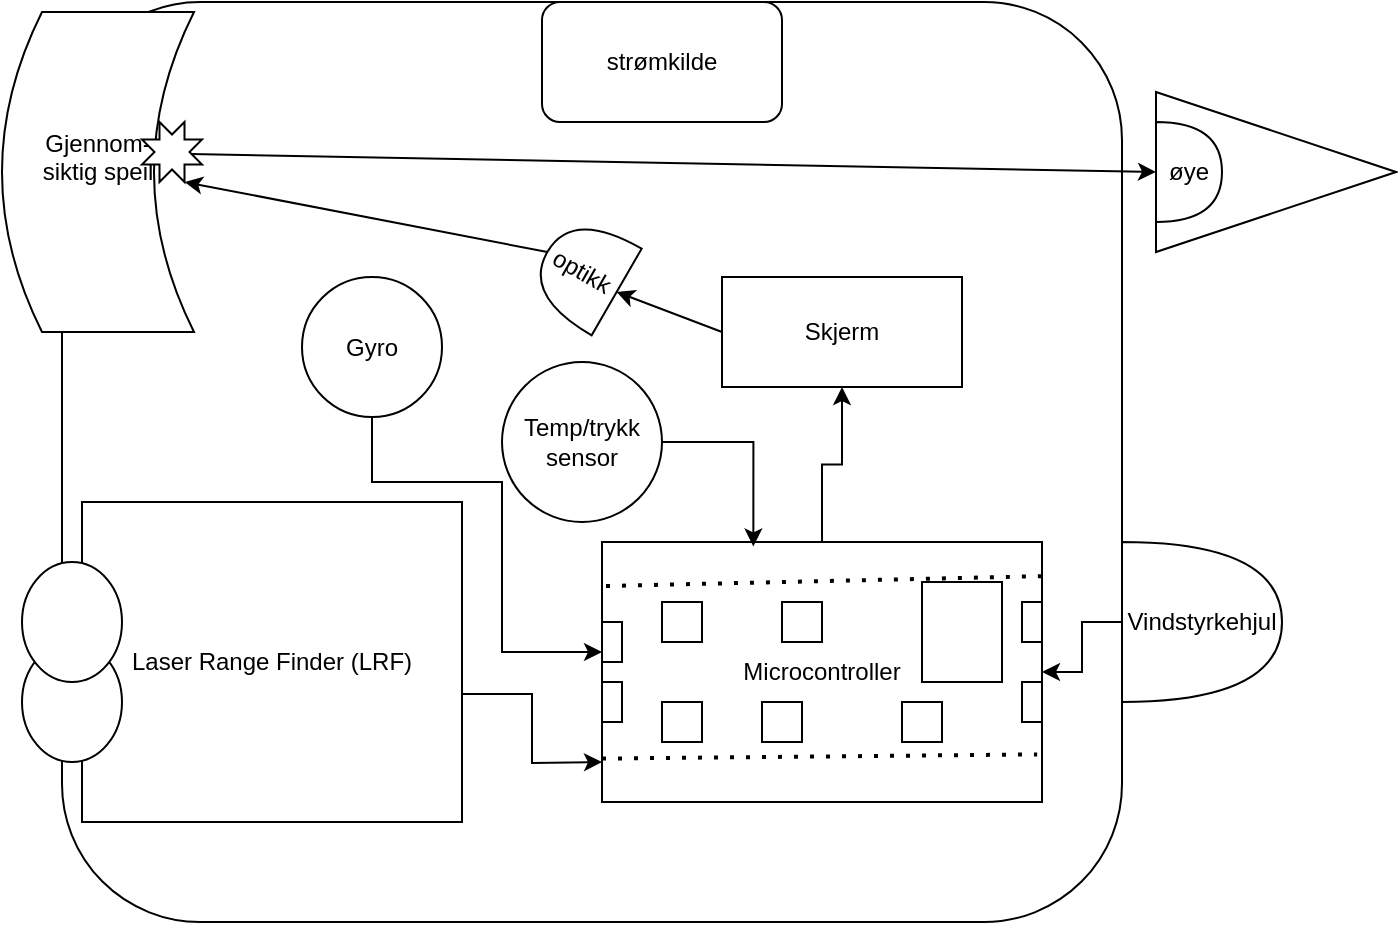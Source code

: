 <mxfile version="22.1.21" type="github">
  <diagram name="Page-1" id="5pY-RSxAmSt5iOWaq7EZ">
    <mxGraphModel dx="954" dy="496" grid="1" gridSize="10" guides="1" tooltips="1" connect="1" arrows="1" fold="1" page="1" pageScale="1" pageWidth="827" pageHeight="1169" math="0" shadow="0">
      <root>
        <mxCell id="0" />
        <mxCell id="1" parent="0" />
        <mxCell id="MyCnfWOqVa5GIsgSaZat-1" value="" style="rounded=1;whiteSpace=wrap;html=1;" parent="1" vertex="1">
          <mxGeometry x="160" y="40" width="530" height="460" as="geometry" />
        </mxCell>
        <mxCell id="MyCnfWOqVa5GIsgSaZat-4" value="Laser Range Finder (LRF)" style="rounded=0;whiteSpace=wrap;html=1;" parent="1" vertex="1">
          <mxGeometry x="170" y="290" width="190" height="160" as="geometry" />
        </mxCell>
        <mxCell id="MyCnfWOqVa5GIsgSaZat-3" value="" style="ellipse;whiteSpace=wrap;html=1;direction=south;" parent="1" vertex="1">
          <mxGeometry x="140" y="360" width="50" height="60" as="geometry" />
        </mxCell>
        <mxCell id="MyCnfWOqVa5GIsgSaZat-2" value="" style="ellipse;whiteSpace=wrap;html=1;direction=south;" parent="1" vertex="1">
          <mxGeometry x="140" y="320" width="50" height="60" as="geometry" />
        </mxCell>
        <mxCell id="MyCnfWOqVa5GIsgSaZat-41" style="edgeStyle=orthogonalEdgeStyle;rounded=0;orthogonalLoop=1;jettySize=auto;html=1;exitX=1;exitY=0.6;exitDx=0;exitDy=0;exitPerimeter=0;" parent="1" source="MyCnfWOqVa5GIsgSaZat-4" edge="1">
          <mxGeometry relative="1" as="geometry">
            <mxPoint x="430" y="420" as="targetPoint" />
          </mxGeometry>
        </mxCell>
        <mxCell id="MyCnfWOqVa5GIsgSaZat-48" style="edgeStyle=orthogonalEdgeStyle;rounded=0;orthogonalLoop=1;jettySize=auto;html=1;entryX=0.5;entryY=1;entryDx=0;entryDy=0;" parent="1" source="MyCnfWOqVa5GIsgSaZat-5" target="MyCnfWOqVa5GIsgSaZat-23" edge="1">
          <mxGeometry relative="1" as="geometry" />
        </mxCell>
        <mxCell id="MyCnfWOqVa5GIsgSaZat-5" value="Microcontroller" style="rounded=0;whiteSpace=wrap;html=1;" parent="1" vertex="1">
          <mxGeometry x="430" y="310" width="220" height="130" as="geometry" />
        </mxCell>
        <mxCell id="MyCnfWOqVa5GIsgSaZat-6" value="" style="endArrow=none;dashed=1;html=1;dashPattern=1 3;strokeWidth=2;rounded=0;entryX=0.989;entryY=0.817;entryDx=0;entryDy=0;entryPerimeter=0;exitX=0;exitY=0.833;exitDx=0;exitDy=0;exitPerimeter=0;" parent="1" source="MyCnfWOqVa5GIsgSaZat-5" target="MyCnfWOqVa5GIsgSaZat-5" edge="1">
          <mxGeometry width="50" height="50" relative="1" as="geometry">
            <mxPoint x="490" y="440" as="sourcePoint" />
            <mxPoint x="540" y="390" as="targetPoint" />
          </mxGeometry>
        </mxCell>
        <mxCell id="MyCnfWOqVa5GIsgSaZat-7" value="" style="endArrow=none;dashed=1;html=1;dashPattern=1 3;strokeWidth=2;rounded=0;entryX=1.009;entryY=0.131;entryDx=0;entryDy=0;entryPerimeter=0;exitX=0;exitY=0.833;exitDx=0;exitDy=0;exitPerimeter=0;" parent="1" edge="1" target="MyCnfWOqVa5GIsgSaZat-5">
          <mxGeometry width="50" height="50" relative="1" as="geometry">
            <mxPoint x="432" y="332" as="sourcePoint" />
            <mxPoint x="610" y="330" as="targetPoint" />
          </mxGeometry>
        </mxCell>
        <mxCell id="MyCnfWOqVa5GIsgSaZat-9" value="" style="whiteSpace=wrap;html=1;aspect=fixed;" parent="1" vertex="1">
          <mxGeometry x="460" y="340" width="20" height="20" as="geometry" />
        </mxCell>
        <mxCell id="MyCnfWOqVa5GIsgSaZat-10" value="" style="whiteSpace=wrap;html=1;aspect=fixed;" parent="1" vertex="1">
          <mxGeometry x="580" y="390" width="20" height="20" as="geometry" />
        </mxCell>
        <mxCell id="MyCnfWOqVa5GIsgSaZat-11" value="" style="whiteSpace=wrap;html=1;aspect=fixed;" parent="1" vertex="1">
          <mxGeometry x="510" y="390" width="20" height="20" as="geometry" />
        </mxCell>
        <mxCell id="MyCnfWOqVa5GIsgSaZat-12" value="" style="whiteSpace=wrap;html=1;aspect=fixed;" parent="1" vertex="1">
          <mxGeometry x="460" y="390" width="20" height="20" as="geometry" />
        </mxCell>
        <mxCell id="MyCnfWOqVa5GIsgSaZat-13" value="" style="whiteSpace=wrap;html=1;aspect=fixed;" parent="1" vertex="1">
          <mxGeometry x="520" y="340" width="20" height="20" as="geometry" />
        </mxCell>
        <mxCell id="MyCnfWOqVa5GIsgSaZat-17" value="" style="rounded=0;whiteSpace=wrap;html=1;direction=south;" parent="1" vertex="1">
          <mxGeometry x="430" y="380" width="10" height="20" as="geometry" />
        </mxCell>
        <mxCell id="MyCnfWOqVa5GIsgSaZat-18" value="" style="rounded=0;whiteSpace=wrap;html=1;direction=south;" parent="1" vertex="1">
          <mxGeometry x="430" y="350" width="10" height="20" as="geometry" />
        </mxCell>
        <mxCell id="MyCnfWOqVa5GIsgSaZat-19" value="" style="rounded=0;whiteSpace=wrap;html=1;direction=south;" parent="1" vertex="1">
          <mxGeometry x="640" y="340" width="10" height="20" as="geometry" />
        </mxCell>
        <mxCell id="MyCnfWOqVa5GIsgSaZat-20" value="" style="rounded=0;whiteSpace=wrap;html=1;direction=south;" parent="1" vertex="1">
          <mxGeometry x="640" y="380" width="10" height="20" as="geometry" />
        </mxCell>
        <mxCell id="BZJuW9riTlMhM0O-ru4o-3" style="edgeStyle=orthogonalEdgeStyle;rounded=0;orthogonalLoop=1;jettySize=auto;html=1;entryX=0.75;entryY=1;entryDx=0;entryDy=0;" edge="1" parent="1" source="MyCnfWOqVa5GIsgSaZat-21" target="MyCnfWOqVa5GIsgSaZat-18">
          <mxGeometry relative="1" as="geometry">
            <Array as="points">
              <mxPoint x="315" y="280" />
              <mxPoint x="380" y="280" />
              <mxPoint x="380" y="365" />
            </Array>
          </mxGeometry>
        </mxCell>
        <mxCell id="MyCnfWOqVa5GIsgSaZat-21" value="Gyro" style="ellipse;whiteSpace=wrap;html=1;aspect=fixed;" parent="1" vertex="1">
          <mxGeometry x="280" y="177.5" width="70" height="70" as="geometry" />
        </mxCell>
        <mxCell id="MyCnfWOqVa5GIsgSaZat-23" value="Skjerm" style="rounded=0;whiteSpace=wrap;html=1;" parent="1" vertex="1">
          <mxGeometry x="490" y="177.5" width="120" height="55" as="geometry" />
        </mxCell>
        <mxCell id="MyCnfWOqVa5GIsgSaZat-24" value="optikk" style="shape=or;whiteSpace=wrap;html=1;direction=west;rotation=30;" parent="1" vertex="1">
          <mxGeometry x="400" y="150" width="40" height="50" as="geometry" />
        </mxCell>
        <mxCell id="MyCnfWOqVa5GIsgSaZat-25" value="Gjennom-&lt;br&gt;siktig speil&lt;br&gt;&lt;br&gt;" style="shape=dataStorage;whiteSpace=wrap;html=1;fixedSize=1;" parent="1" vertex="1">
          <mxGeometry x="130" y="45" width="96" height="160" as="geometry" />
        </mxCell>
        <mxCell id="MyCnfWOqVa5GIsgSaZat-26" value="" style="endArrow=classic;html=1;rounded=0;exitX=0;exitY=0.5;exitDx=0;exitDy=0;entryX=0;entryY=0.5;entryDx=0;entryDy=0;entryPerimeter=0;" parent="1" source="MyCnfWOqVa5GIsgSaZat-23" target="MyCnfWOqVa5GIsgSaZat-24" edge="1">
          <mxGeometry width="50" height="50" relative="1" as="geometry">
            <mxPoint x="485" y="430" as="sourcePoint" />
            <mxPoint x="530" y="210" as="targetPoint" />
          </mxGeometry>
        </mxCell>
        <mxCell id="MyCnfWOqVa5GIsgSaZat-28" value="" style="endArrow=classic;html=1;rounded=0;entryX=0;entryY=0.5;entryDx=0;entryDy=0;entryPerimeter=0;exitX=0.8;exitY=0.533;exitDx=0;exitDy=0;exitPerimeter=0;" parent="1" source="MyCnfWOqVa5GIsgSaZat-36" target="MyCnfWOqVa5GIsgSaZat-33" edge="1">
          <mxGeometry width="50" height="50" relative="1" as="geometry">
            <mxPoint x="450" y="135" as="sourcePoint" />
            <mxPoint x="440" y="230" as="targetPoint" />
          </mxGeometry>
        </mxCell>
        <mxCell id="MyCnfWOqVa5GIsgSaZat-29" value="strømkilde" style="rounded=1;whiteSpace=wrap;html=1;" parent="1" vertex="1">
          <mxGeometry x="400" y="40" width="120" height="60" as="geometry" />
        </mxCell>
        <mxCell id="MyCnfWOqVa5GIsgSaZat-47" style="edgeStyle=orthogonalEdgeStyle;rounded=0;orthogonalLoop=1;jettySize=auto;html=1;" parent="1" source="MyCnfWOqVa5GIsgSaZat-30" target="MyCnfWOqVa5GIsgSaZat-5" edge="1">
          <mxGeometry relative="1" as="geometry" />
        </mxCell>
        <mxCell id="MyCnfWOqVa5GIsgSaZat-30" value="Vindstyrkehjul" style="shape=or;whiteSpace=wrap;html=1;" parent="1" vertex="1">
          <mxGeometry x="690" y="310" width="80" height="80" as="geometry" />
        </mxCell>
        <mxCell id="MyCnfWOqVa5GIsgSaZat-32" value="" style="triangle;whiteSpace=wrap;html=1;" parent="1" vertex="1">
          <mxGeometry x="707" y="85" width="120" height="80" as="geometry" />
        </mxCell>
        <mxCell id="MyCnfWOqVa5GIsgSaZat-33" value="øye" style="shape=or;whiteSpace=wrap;html=1;" parent="1" vertex="1">
          <mxGeometry x="707" y="100" width="33" height="50" as="geometry" />
        </mxCell>
        <mxCell id="MyCnfWOqVa5GIsgSaZat-34" value="Temp/trykk sensor" style="ellipse;whiteSpace=wrap;html=1;aspect=fixed;" parent="1" vertex="1">
          <mxGeometry x="380" y="220" width="80" height="80" as="geometry" />
        </mxCell>
        <mxCell id="MyCnfWOqVa5GIsgSaZat-37" value="" style="endArrow=classic;html=1;rounded=0;exitX=1;exitY=0.5;exitDx=0;exitDy=0;exitPerimeter=0;entryX=0.71;entryY=1;entryDx=0;entryDy=0;entryPerimeter=0;" parent="1" source="MyCnfWOqVa5GIsgSaZat-24" target="MyCnfWOqVa5GIsgSaZat-36" edge="1">
          <mxGeometry width="50" height="50" relative="1" as="geometry">
            <mxPoint x="493" y="185" as="sourcePoint" />
            <mxPoint x="450" y="150" as="targetPoint" />
          </mxGeometry>
        </mxCell>
        <mxCell id="MyCnfWOqVa5GIsgSaZat-36" value="" style="verticalLabelPosition=bottom;verticalAlign=top;html=1;shape=mxgraph.basic.8_point_star" parent="1" vertex="1">
          <mxGeometry x="200" y="100" width="30" height="30" as="geometry" />
        </mxCell>
        <mxCell id="BZJuW9riTlMhM0O-ru4o-2" style="edgeStyle=orthogonalEdgeStyle;rounded=0;orthogonalLoop=1;jettySize=auto;html=1;entryX=0.344;entryY=0.017;entryDx=0;entryDy=0;entryPerimeter=0;exitX=1;exitY=0.5;exitDx=0;exitDy=0;" edge="1" parent="1" source="MyCnfWOqVa5GIsgSaZat-34" target="MyCnfWOqVa5GIsgSaZat-5">
          <mxGeometry relative="1" as="geometry">
            <Array as="points">
              <mxPoint x="506" y="260" />
            </Array>
          </mxGeometry>
        </mxCell>
        <mxCell id="BZJuW9riTlMhM0O-ru4o-6" value="" style="rounded=0;whiteSpace=wrap;html=1;" vertex="1" parent="1">
          <mxGeometry x="590" y="330" width="40" height="50" as="geometry" />
        </mxCell>
      </root>
    </mxGraphModel>
  </diagram>
</mxfile>
